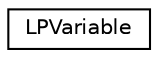 digraph "Graphical Class Hierarchy"
{
 // LATEX_PDF_SIZE
  edge [fontname="Helvetica",fontsize="10",labelfontname="Helvetica",labelfontsize="10"];
  node [fontname="Helvetica",fontsize="10",shape=record];
  rankdir="LR";
  Node0 [label="LPVariable",height=0.2,width=0.4,color="black", fillcolor="white", style="filled",URL="$structoperations__research_1_1sat_1_1_l_p_variable.html",tooltip=" "];
}
